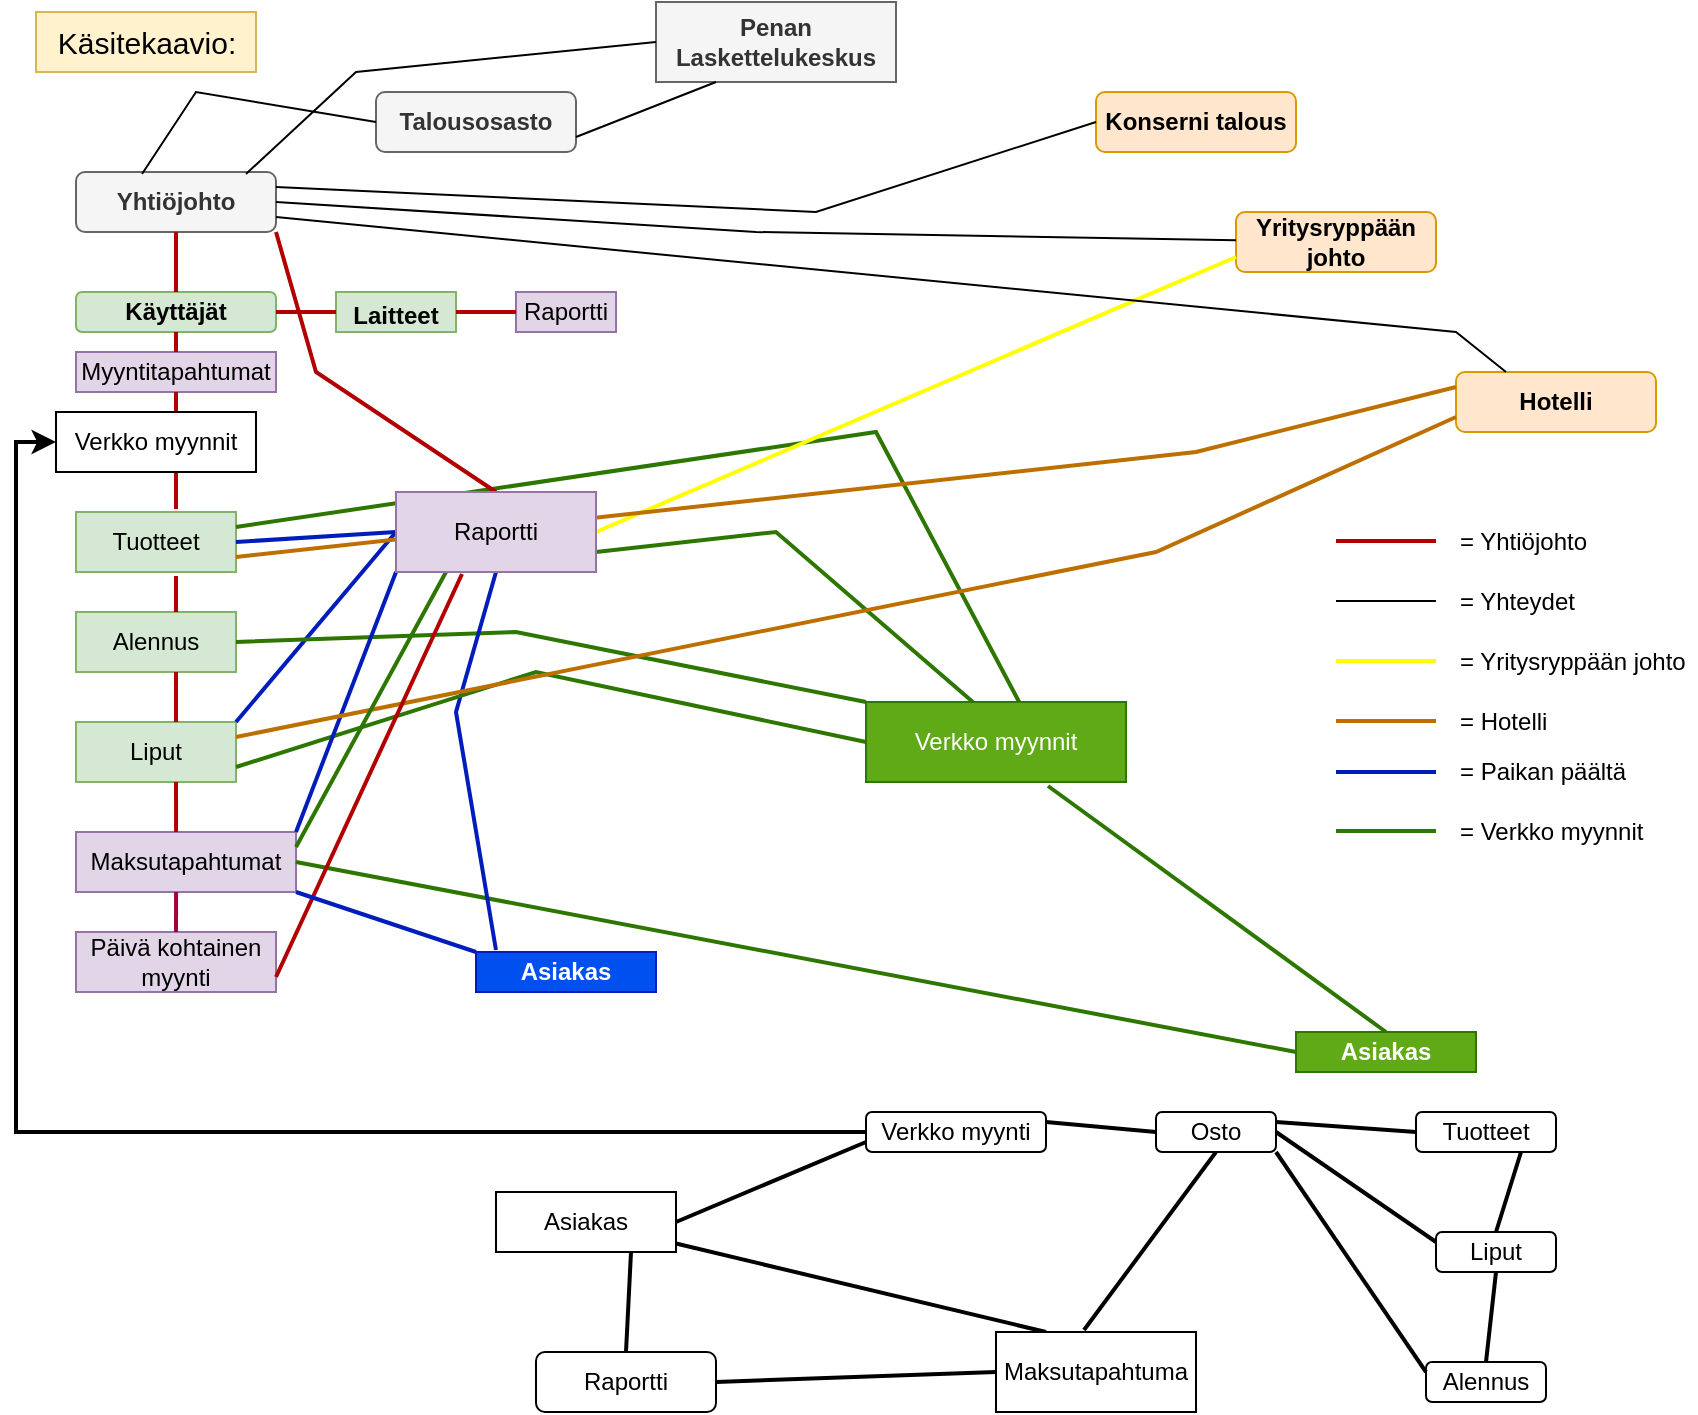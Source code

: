 <mxfile version="20.3.0" type="github">
  <diagram id="o_9UratccnNTIB895HP3" name="Page-1">
    <mxGraphModel dx="1718" dy="450" grid="1" gridSize="10" guides="1" tooltips="1" connect="1" arrows="1" fold="1" page="1" pageScale="1" pageWidth="850" pageHeight="1100" math="0" shadow="0">
      <root>
        <mxCell id="0" />
        <mxCell id="1" parent="0" />
        <mxCell id="fh2ef5qrdviW-wOhZryx-2" value="&lt;font style=&quot;vertical-align: inherit;&quot;&gt;&lt;font style=&quot;vertical-align: inherit;&quot;&gt;&lt;b&gt;Penan Laskettelukeskus&lt;/b&gt;&lt;/font&gt;&lt;/font&gt;" style="rounded=0;whiteSpace=wrap;html=1;fillColor=#f5f5f5;fontColor=#333333;strokeColor=#666666;" parent="1" vertex="1">
          <mxGeometry x="320" y="5" width="120" height="40" as="geometry" />
        </mxCell>
        <mxCell id="fh2ef5qrdviW-wOhZryx-3" value="&lt;font style=&quot;vertical-align: inherit;&quot;&gt;&lt;font style=&quot;vertical-align: inherit;&quot;&gt;&lt;b&gt;Yhtiöjohto&lt;/b&gt;&lt;/font&gt;&lt;/font&gt;" style="rounded=1;whiteSpace=wrap;html=1;fillColor=#f5f5f5;strokeColor=#666666;fontColor=#333333;" parent="1" vertex="1">
          <mxGeometry x="30" y="90" width="100" height="30" as="geometry" />
        </mxCell>
        <mxCell id="fh2ef5qrdviW-wOhZryx-4" value="&lt;font style=&quot;vertical-align: inherit;&quot;&gt;&lt;font style=&quot;vertical-align: inherit;&quot;&gt;&lt;b&gt;Talousosasto&lt;/b&gt;&lt;/font&gt;&lt;/font&gt;" style="rounded=1;whiteSpace=wrap;html=1;fillColor=#f5f5f5;strokeColor=#666666;fontColor=#333333;" parent="1" vertex="1">
          <mxGeometry x="180" y="50" width="100" height="30" as="geometry" />
        </mxCell>
        <mxCell id="fh2ef5qrdviW-wOhZryx-5" value="&lt;b&gt;Konserni talous&lt;/b&gt;" style="rounded=1;whiteSpace=wrap;html=1;fillColor=#ffe6cc;strokeColor=#d79b00;" parent="1" vertex="1">
          <mxGeometry x="540" y="50" width="100" height="30" as="geometry" />
        </mxCell>
        <mxCell id="wKo-8l9Y7tnVMGqr3Hxs-7" value="Liput" style="rounded=0;whiteSpace=wrap;html=1;fillColor=#d5e8d4;strokeColor=#82b366;" parent="1" vertex="1">
          <mxGeometry x="30" y="365" width="80" height="30" as="geometry" />
        </mxCell>
        <mxCell id="wKo-8l9Y7tnVMGqr3Hxs-18" value="&lt;b&gt;Asiakas&lt;/b&gt;" style="rounded=0;whiteSpace=wrap;html=1;fillColor=#0050ef;strokeColor=#001DBC;fontColor=#ffffff;" parent="1" vertex="1">
          <mxGeometry x="230" y="480" width="90" height="20" as="geometry" />
        </mxCell>
        <mxCell id="wKo-8l9Y7tnVMGqr3Hxs-21" value="&lt;b style=&quot;background-color: initial;&quot;&gt;&lt;font style=&quot;vertical-align: inherit;&quot;&gt;&lt;font style=&quot;vertical-align: inherit;&quot;&gt;Yritysryppään johto&lt;/font&gt;&lt;/font&gt;&lt;/b&gt;" style="rounded=1;whiteSpace=wrap;html=1;fillColor=#ffe6cc;strokeColor=#d79b00;" parent="1" vertex="1">
          <mxGeometry x="610" y="110" width="100" height="30" as="geometry" />
        </mxCell>
        <mxCell id="wKo-8l9Y7tnVMGqr3Hxs-22" value="&lt;font style=&quot;vertical-align: inherit;&quot;&gt;&lt;font style=&quot;vertical-align: inherit;&quot;&gt;&lt;font style=&quot;vertical-align: inherit;&quot;&gt;&lt;font style=&quot;vertical-align: inherit;&quot;&gt;&lt;b&gt;Hotelli&lt;/b&gt;&lt;/font&gt;&lt;/font&gt;&lt;/font&gt;&lt;/font&gt;" style="rounded=1;whiteSpace=wrap;html=1;fillColor=#ffe6cc;strokeColor=#d79b00;" parent="1" vertex="1">
          <mxGeometry x="720" y="190" width="100" height="30" as="geometry" />
        </mxCell>
        <mxCell id="wKo-8l9Y7tnVMGqr3Hxs-23" value="&lt;font style=&quot;vertical-align: inherit; font-size: 15px;&quot;&gt;&lt;font style=&quot;vertical-align: inherit; font-size: 15px;&quot;&gt;&lt;font style=&quot;vertical-align: inherit; font-size: 15px;&quot;&gt;&lt;font style=&quot;vertical-align: inherit; font-size: 15px;&quot;&gt;Käsitekaavio:&lt;/font&gt;&lt;/font&gt;&lt;/font&gt;&lt;/font&gt;" style="text;html=1;align=center;verticalAlign=middle;resizable=0;points=[];autosize=1;strokeColor=#d6b656;fillColor=#fff2cc;" parent="1" vertex="1">
          <mxGeometry x="10" y="10" width="110" height="30" as="geometry" />
        </mxCell>
        <mxCell id="wKo-8l9Y7tnVMGqr3Hxs-31" value="&lt;b&gt;&lt;font style=&quot;font-size: 12px;&quot;&gt;Laitteet&lt;/font&gt;&lt;/b&gt;" style="rounded=0;whiteSpace=wrap;html=1;fontSize=15;fillColor=#d5e8d4;strokeColor=#82b366;" parent="1" vertex="1">
          <mxGeometry x="160" y="150" width="60" height="20" as="geometry" />
        </mxCell>
        <mxCell id="wKo-8l9Y7tnVMGqr3Hxs-57" style="edgeStyle=orthogonalEdgeStyle;rounded=0;orthogonalLoop=1;jettySize=auto;html=1;exitX=0.5;exitY=1;exitDx=0;exitDy=0;fontSize=12;" parent="1" edge="1">
          <mxGeometry relative="1" as="geometry">
            <mxPoint x="55" y="190" as="sourcePoint" />
            <mxPoint x="55" y="190" as="targetPoint" />
          </mxGeometry>
        </mxCell>
        <mxCell id="wKo-8l9Y7tnVMGqr3Hxs-63" value="&lt;b&gt;Käyttäjät&lt;/b&gt;" style="rounded=1;whiteSpace=wrap;html=1;fontSize=12;fillColor=#d5e8d4;strokeColor=#82b366;" parent="1" vertex="1">
          <mxGeometry x="30" y="150" width="100" height="20" as="geometry" />
        </mxCell>
        <mxCell id="wKo-8l9Y7tnVMGqr3Hxs-68" value="Myyntitapahtumat" style="rounded=0;whiteSpace=wrap;html=1;fontSize=12;fillColor=#e1d5e7;strokeColor=#9673a6;" parent="1" vertex="1">
          <mxGeometry x="30" y="180" width="100" height="20" as="geometry" />
        </mxCell>
        <mxCell id="wKo-8l9Y7tnVMGqr3Hxs-69" value="&lt;font color=&quot;#ffffff&quot;&gt;Verkko myynnit&lt;/font&gt;" style="rounded=0;whiteSpace=wrap;html=1;fontSize=12;fillColor=#60a917;fontColor=#ffffff;strokeColor=#2D7600;" parent="1" vertex="1">
          <mxGeometry x="425" y="355" width="130" height="40" as="geometry" />
        </mxCell>
        <mxCell id="wKo-8l9Y7tnVMGqr3Hxs-70" value="Alennus" style="rounded=0;whiteSpace=wrap;html=1;fontSize=12;fillColor=#d5e8d4;strokeColor=#82b366;" parent="1" vertex="1">
          <mxGeometry x="30" y="310" width="80" height="30" as="geometry" />
        </mxCell>
        <mxCell id="wKo-8l9Y7tnVMGqr3Hxs-71" value="Tuotteet" style="rounded=0;whiteSpace=wrap;html=1;fontSize=12;fillColor=#d5e8d4;strokeColor=#82b366;" parent="1" vertex="1">
          <mxGeometry x="30" y="260" width="80" height="30" as="geometry" />
        </mxCell>
        <mxCell id="PhigeSH-98zZ38pXDgSj-7" value="Raportti" style="rounded=0;whiteSpace=wrap;html=1;fillColor=#e1d5e7;strokeColor=#9673a6;" parent="1" vertex="1">
          <mxGeometry x="250" y="150" width="50" height="20" as="geometry" />
        </mxCell>
        <mxCell id="PhigeSH-98zZ38pXDgSj-9" value="Maksutapahtumat" style="rounded=0;whiteSpace=wrap;html=1;fillColor=#e1d5e7;strokeColor=#9673a6;" parent="1" vertex="1">
          <mxGeometry x="30" y="420" width="110" height="30" as="geometry" />
        </mxCell>
        <mxCell id="PhigeSH-98zZ38pXDgSj-16" value="Päivä kohtainen myynti" style="rounded=0;whiteSpace=wrap;html=1;fillColor=#e1d5e7;strokeColor=#9673a6;" parent="1" vertex="1">
          <mxGeometry x="30" y="470" width="100" height="30" as="geometry" />
        </mxCell>
        <mxCell id="PhigeSH-98zZ38pXDgSj-22" value="" style="endArrow=none;html=1;rounded=0;entryX=0;entryY=0.5;entryDx=0;entryDy=0;exitX=1;exitY=0.5;exitDx=0;exitDy=0;fillColor=#e51400;strokeColor=#B20000;strokeWidth=2;" parent="1" source="wKo-8l9Y7tnVMGqr3Hxs-63" target="wKo-8l9Y7tnVMGqr3Hxs-31" edge="1">
          <mxGeometry width="50" height="50" relative="1" as="geometry">
            <mxPoint x="130" y="160" as="sourcePoint" />
            <mxPoint x="180" y="110" as="targetPoint" />
          </mxGeometry>
        </mxCell>
        <mxCell id="PhigeSH-98zZ38pXDgSj-24" value="" style="endArrow=none;html=1;rounded=0;entryX=0;entryY=0.5;entryDx=0;entryDy=0;exitX=1;exitY=0.5;exitDx=0;exitDy=0;fillColor=#e51400;strokeColor=#B20000;strokeWidth=2;" parent="1" source="wKo-8l9Y7tnVMGqr3Hxs-31" target="PhigeSH-98zZ38pXDgSj-7" edge="1">
          <mxGeometry width="50" height="50" relative="1" as="geometry">
            <mxPoint x="210" y="160" as="sourcePoint" />
            <mxPoint x="260" y="110" as="targetPoint" />
          </mxGeometry>
        </mxCell>
        <mxCell id="PhigeSH-98zZ38pXDgSj-26" value="" style="endArrow=none;html=1;rounded=0;exitX=0.5;exitY=0;exitDx=0;exitDy=0;entryX=0.5;entryY=1;entryDx=0;entryDy=0;fillColor=#e51400;strokeColor=#B20000;strokeWidth=2;" parent="1" source="wKo-8l9Y7tnVMGqr3Hxs-68" target="wKo-8l9Y7tnVMGqr3Hxs-63" edge="1">
          <mxGeometry width="50" height="50" relative="1" as="geometry">
            <mxPoint x="30" y="220" as="sourcePoint" />
            <mxPoint x="80" y="170" as="targetPoint" />
          </mxGeometry>
        </mxCell>
        <mxCell id="PhigeSH-98zZ38pXDgSj-27" value="" style="endArrow=none;html=1;rounded=0;entryX=0.5;entryY=1;entryDx=0;entryDy=0;exitX=0.625;exitY=-0.05;exitDx=0;exitDy=0;exitPerimeter=0;fillColor=#e51400;strokeColor=#B20000;strokeWidth=2;" parent="1" source="wKo-8l9Y7tnVMGqr3Hxs-71" target="wKo-8l9Y7tnVMGqr3Hxs-68" edge="1">
          <mxGeometry width="50" height="50" relative="1" as="geometry">
            <mxPoint x="80" y="240" as="sourcePoint" />
            <mxPoint x="80" y="210" as="targetPoint" />
          </mxGeometry>
        </mxCell>
        <mxCell id="PhigeSH-98zZ38pXDgSj-34" value="" style="endArrow=none;html=1;rounded=0;exitX=0.625;exitY=0;exitDx=0;exitDy=0;exitPerimeter=0;fillColor=#e51400;strokeColor=#B20000;entryX=0.625;entryY=1.067;entryDx=0;entryDy=0;entryPerimeter=0;strokeWidth=2;" parent="1" source="wKo-8l9Y7tnVMGqr3Hxs-70" target="wKo-8l9Y7tnVMGqr3Hxs-71" edge="1">
          <mxGeometry width="50" height="50" relative="1" as="geometry">
            <mxPoint x="30" y="290" as="sourcePoint" />
            <mxPoint x="80" y="240" as="targetPoint" />
          </mxGeometry>
        </mxCell>
        <mxCell id="PhigeSH-98zZ38pXDgSj-37" value="" style="endArrow=none;html=1;rounded=0;entryX=0.625;entryY=1;entryDx=0;entryDy=0;entryPerimeter=0;exitX=0.625;exitY=0;exitDx=0;exitDy=0;exitPerimeter=0;fillColor=#e51400;strokeColor=#B20000;strokeWidth=2;" parent="1" source="wKo-8l9Y7tnVMGqr3Hxs-7" target="wKo-8l9Y7tnVMGqr3Hxs-70" edge="1">
          <mxGeometry width="50" height="50" relative="1" as="geometry">
            <mxPoint x="80" y="320" as="sourcePoint" />
            <mxPoint x="80" y="280" as="targetPoint" />
          </mxGeometry>
        </mxCell>
        <mxCell id="PhigeSH-98zZ38pXDgSj-40" value="" style="endArrow=none;html=1;rounded=0;entryX=0.625;entryY=1;entryDx=0;entryDy=0;entryPerimeter=0;exitX=0.455;exitY=0;exitDx=0;exitDy=0;exitPerimeter=0;fillColor=#e51400;strokeColor=#B20000;strokeWidth=2;" parent="1" source="PhigeSH-98zZ38pXDgSj-9" target="wKo-8l9Y7tnVMGqr3Hxs-7" edge="1">
          <mxGeometry width="50" height="50" relative="1" as="geometry">
            <mxPoint x="80" y="410" as="sourcePoint" />
            <mxPoint x="120" y="340" as="targetPoint" />
          </mxGeometry>
        </mxCell>
        <mxCell id="PhigeSH-98zZ38pXDgSj-42" value="" style="endArrow=none;html=1;rounded=0;exitX=0;exitY=0.5;exitDx=0;exitDy=0;entryX=1;entryY=0.5;entryDx=0;entryDy=0;fillColor=#0050ef;strokeColor=#001DBC;strokeWidth=2;" parent="1" source="PhigeSH-98zZ38pXDgSj-8" target="wKo-8l9Y7tnVMGqr3Hxs-71" edge="1">
          <mxGeometry width="50" height="50" relative="1" as="geometry">
            <mxPoint x="60" y="280" as="sourcePoint" />
            <mxPoint x="110" y="230" as="targetPoint" />
          </mxGeometry>
        </mxCell>
        <mxCell id="PhigeSH-98zZ38pXDgSj-44" value="" style="endArrow=none;html=1;rounded=0;exitX=1;exitY=0;exitDx=0;exitDy=0;entryX=0;entryY=0.5;entryDx=0;entryDy=0;fillColor=#0050ef;strokeColor=#001DBC;strokeWidth=2;" parent="1" source="wKo-8l9Y7tnVMGqr3Hxs-7" target="PhigeSH-98zZ38pXDgSj-8" edge="1">
          <mxGeometry width="50" height="50" relative="1" as="geometry">
            <mxPoint x="110" y="300" as="sourcePoint" />
            <mxPoint x="160" y="250" as="targetPoint" />
          </mxGeometry>
        </mxCell>
        <mxCell id="PhigeSH-98zZ38pXDgSj-47" value="" style="endArrow=none;html=1;rounded=0;entryX=0;entryY=0.5;entryDx=0;entryDy=0;exitX=0.85;exitY=0.033;exitDx=0;exitDy=0;exitPerimeter=0;" parent="1" source="fh2ef5qrdviW-wOhZryx-3" target="fh2ef5qrdviW-wOhZryx-2" edge="1">
          <mxGeometry width="50" height="50" relative="1" as="geometry">
            <mxPoint x="100" y="80" as="sourcePoint" />
            <mxPoint x="280" y="20" as="targetPoint" />
            <Array as="points">
              <mxPoint x="170" y="40" />
            </Array>
          </mxGeometry>
        </mxCell>
        <mxCell id="PhigeSH-98zZ38pXDgSj-48" value="" style="endArrow=none;html=1;rounded=0;exitX=1;exitY=0.75;exitDx=0;exitDy=0;entryX=0.25;entryY=1;entryDx=0;entryDy=0;" parent="1" source="fh2ef5qrdviW-wOhZryx-4" target="fh2ef5qrdviW-wOhZryx-2" edge="1">
          <mxGeometry width="50" height="50" relative="1" as="geometry">
            <mxPoint x="260" y="95" as="sourcePoint" />
            <mxPoint x="300" y="40" as="targetPoint" />
            <Array as="points" />
          </mxGeometry>
        </mxCell>
        <mxCell id="PhigeSH-98zZ38pXDgSj-49" value="" style="endArrow=none;html=1;rounded=0;exitX=0.33;exitY=0.033;exitDx=0;exitDy=0;entryX=0;entryY=0.5;entryDx=0;entryDy=0;exitPerimeter=0;" parent="1" source="fh2ef5qrdviW-wOhZryx-3" target="fh2ef5qrdviW-wOhZryx-4" edge="1">
          <mxGeometry width="50" height="50" relative="1" as="geometry">
            <mxPoint x="150" y="140" as="sourcePoint" />
            <mxPoint x="200" y="90" as="targetPoint" />
            <Array as="points">
              <mxPoint x="90" y="50" />
            </Array>
          </mxGeometry>
        </mxCell>
        <mxCell id="PhigeSH-98zZ38pXDgSj-50" value="" style="endArrow=none;html=1;rounded=0;exitX=0.5;exitY=0;exitDx=0;exitDy=0;entryX=0.5;entryY=1;entryDx=0;entryDy=0;fillColor=#e51400;strokeColor=#B20000;strokeWidth=2;" parent="1" source="wKo-8l9Y7tnVMGqr3Hxs-63" target="fh2ef5qrdviW-wOhZryx-3" edge="1">
          <mxGeometry width="50" height="50" relative="1" as="geometry">
            <mxPoint x="30" y="160" as="sourcePoint" />
            <mxPoint x="80" y="110" as="targetPoint" />
          </mxGeometry>
        </mxCell>
        <mxCell id="PhigeSH-98zZ38pXDgSj-51" value="" style="endArrow=none;html=1;rounded=0;exitX=1;exitY=0.5;exitDx=0;exitDy=0;entryX=0;entryY=0.5;entryDx=0;entryDy=0;fillColor=#60a917;strokeColor=#2D7600;strokeWidth=2;" parent="1" source="PhigeSH-98zZ38pXDgSj-9" target="PhigeSH-98zZ38pXDgSj-61" edge="1">
          <mxGeometry width="50" height="50" relative="1" as="geometry">
            <mxPoint x="360" y="350" as="sourcePoint" />
            <mxPoint x="370" y="310" as="targetPoint" />
            <Array as="points" />
          </mxGeometry>
        </mxCell>
        <mxCell id="PhigeSH-98zZ38pXDgSj-52" value="" style="endArrow=none;html=1;rounded=0;exitX=1;exitY=0.5;exitDx=0;exitDy=0;entryX=0;entryY=0;entryDx=0;entryDy=0;fillColor=#60a917;strokeColor=#2D7600;strokeWidth=2;" parent="1" source="wKo-8l9Y7tnVMGqr3Hxs-70" target="wKo-8l9Y7tnVMGqr3Hxs-69" edge="1">
          <mxGeometry width="50" height="50" relative="1" as="geometry">
            <mxPoint x="370" y="360" as="sourcePoint" />
            <mxPoint x="420" y="310" as="targetPoint" />
            <Array as="points">
              <mxPoint x="250" y="320" />
            </Array>
          </mxGeometry>
        </mxCell>
        <mxCell id="PhigeSH-98zZ38pXDgSj-54" value="" style="endArrow=none;html=1;rounded=0;entryX=0.111;entryY=-0.05;entryDx=0;entryDy=0;exitX=0.5;exitY=1;exitDx=0;exitDy=0;fillColor=#0050ef;strokeColor=#001DBC;strokeWidth=2;entryPerimeter=0;" parent="1" source="PhigeSH-98zZ38pXDgSj-8" target="wKo-8l9Y7tnVMGqr3Hxs-18" edge="1">
          <mxGeometry width="50" height="50" relative="1" as="geometry">
            <mxPoint x="220" y="280" as="sourcePoint" />
            <mxPoint x="410" y="360" as="targetPoint" />
            <Array as="points">
              <mxPoint x="220" y="360" />
            </Array>
          </mxGeometry>
        </mxCell>
        <mxCell id="PhigeSH-98zZ38pXDgSj-55" value="" style="endArrow=none;html=1;rounded=0;entryX=0.7;entryY=1.05;entryDx=0;entryDy=0;exitX=0.5;exitY=0;exitDx=0;exitDy=0;entryPerimeter=0;fillColor=#60a917;strokeColor=#2D7600;strokeWidth=2;" parent="1" source="PhigeSH-98zZ38pXDgSj-61" target="wKo-8l9Y7tnVMGqr3Hxs-69" edge="1">
          <mxGeometry width="50" height="50" relative="1" as="geometry">
            <mxPoint x="410" y="370" as="sourcePoint" />
            <mxPoint x="460" y="320" as="targetPoint" />
            <Array as="points" />
          </mxGeometry>
        </mxCell>
        <mxCell id="PhigeSH-98zZ38pXDgSj-56" value="" style="endArrow=none;html=1;rounded=0;entryX=0.589;entryY=0;entryDx=0;entryDy=0;entryPerimeter=0;fillColor=#60a917;strokeColor=#2D7600;strokeWidth=2;startArrow=none;exitX=1;exitY=0.25;exitDx=0;exitDy=0;" parent="1" source="wKo-8l9Y7tnVMGqr3Hxs-71" target="wKo-8l9Y7tnVMGqr3Hxs-69" edge="1">
          <mxGeometry width="50" height="50" relative="1" as="geometry">
            <mxPoint x="290" y="200" as="sourcePoint" />
            <mxPoint x="430" y="310" as="targetPoint" />
            <Array as="points">
              <mxPoint x="430" y="220" />
            </Array>
          </mxGeometry>
        </mxCell>
        <mxCell id="PhigeSH-98zZ38pXDgSj-57" value="" style="endArrow=none;html=1;rounded=0;exitX=1;exitY=0.75;exitDx=0;exitDy=0;entryX=0;entryY=0.5;entryDx=0;entryDy=0;fillColor=#60a917;strokeColor=#2D7600;strokeWidth=2;" parent="1" source="wKo-8l9Y7tnVMGqr3Hxs-7" target="wKo-8l9Y7tnVMGqr3Hxs-69" edge="1">
          <mxGeometry width="50" height="50" relative="1" as="geometry">
            <mxPoint x="360" y="360" as="sourcePoint" />
            <mxPoint x="410" y="310" as="targetPoint" />
            <Array as="points">
              <mxPoint x="260" y="340" />
            </Array>
          </mxGeometry>
        </mxCell>
        <mxCell id="PhigeSH-98zZ38pXDgSj-58" value="" style="endArrow=none;html=1;rounded=0;exitX=1;exitY=0;exitDx=0;exitDy=0;entryX=0;entryY=1;entryDx=0;entryDy=0;fillColor=#0050ef;strokeColor=#001DBC;strokeWidth=2;" parent="1" source="PhigeSH-98zZ38pXDgSj-9" target="PhigeSH-98zZ38pXDgSj-8" edge="1">
          <mxGeometry width="50" height="50" relative="1" as="geometry">
            <mxPoint x="130" y="320" as="sourcePoint" />
            <mxPoint x="180" y="280" as="targetPoint" />
          </mxGeometry>
        </mxCell>
        <mxCell id="PhigeSH-98zZ38pXDgSj-59" value="" style="endArrow=none;html=1;rounded=0;entryX=1;entryY=1;entryDx=0;entryDy=0;exitX=0.5;exitY=0;exitDx=0;exitDy=0;fillColor=#e51400;strokeColor=#B20000;strokeWidth=2;" parent="1" source="PhigeSH-98zZ38pXDgSj-8" target="fh2ef5qrdviW-wOhZryx-3" edge="1">
          <mxGeometry width="50" height="50" relative="1" as="geometry">
            <mxPoint x="240" y="160" as="sourcePoint" />
            <mxPoint x="290" y="110" as="targetPoint" />
            <Array as="points">
              <mxPoint x="150" y="190" />
            </Array>
          </mxGeometry>
        </mxCell>
        <mxCell id="PhigeSH-98zZ38pXDgSj-60" value="" style="endArrow=none;html=1;rounded=0;exitX=1;exitY=0.5;exitDx=0;exitDy=0;entryX=0;entryY=0.75;entryDx=0;entryDy=0;fillColor=#ffff88;strokeColor=#FFFF00;strokeWidth=2;" parent="1" source="PhigeSH-98zZ38pXDgSj-8" target="wKo-8l9Y7tnVMGqr3Hxs-21" edge="1">
          <mxGeometry width="50" height="50" relative="1" as="geometry">
            <mxPoint x="590" y="170" as="sourcePoint" />
            <mxPoint x="640" y="120" as="targetPoint" />
          </mxGeometry>
        </mxCell>
        <mxCell id="PhigeSH-98zZ38pXDgSj-61" value="&lt;b&gt;Asiakas&lt;/b&gt;" style="rounded=0;whiteSpace=wrap;html=1;fillColor=#60a917;fontColor=#ffffff;strokeColor=#2D7600;" parent="1" vertex="1">
          <mxGeometry x="640" y="520" width="90" height="20" as="geometry" />
        </mxCell>
        <mxCell id="PhigeSH-98zZ38pXDgSj-62" value="" style="endArrow=none;html=1;rounded=0;exitX=1;exitY=0.75;exitDx=0;exitDy=0;entryX=0.411;entryY=0;entryDx=0;entryDy=0;entryPerimeter=0;fillColor=#60a917;strokeColor=#2D7600;strokeWidth=2;" parent="1" source="PhigeSH-98zZ38pXDgSj-8" target="wKo-8l9Y7tnVMGqr3Hxs-69" edge="1">
          <mxGeometry width="50" height="50" relative="1" as="geometry">
            <mxPoint x="370" y="360" as="sourcePoint" />
            <mxPoint x="420" y="310" as="targetPoint" />
            <Array as="points">
              <mxPoint x="380" y="270" />
            </Array>
          </mxGeometry>
        </mxCell>
        <mxCell id="PhigeSH-98zZ38pXDgSj-63" value="" style="endArrow=none;html=1;rounded=0;entryX=0;entryY=0.75;entryDx=0;entryDy=0;exitX=1;exitY=0.25;exitDx=0;exitDy=0;fillColor=#f0a30a;strokeColor=#BD7000;strokeWidth=2;" parent="1" source="wKo-8l9Y7tnVMGqr3Hxs-7" target="wKo-8l9Y7tnVMGqr3Hxs-22" edge="1">
          <mxGeometry width="50" height="50" relative="1" as="geometry">
            <mxPoint x="400" y="290" as="sourcePoint" />
            <mxPoint x="450" y="240" as="targetPoint" />
            <Array as="points">
              <mxPoint x="570" y="280" />
            </Array>
          </mxGeometry>
        </mxCell>
        <mxCell id="PhigeSH-98zZ38pXDgSj-64" value="" style="endArrow=none;html=1;rounded=0;entryX=0;entryY=0.25;entryDx=0;entryDy=0;exitX=1;exitY=0.75;exitDx=0;exitDy=0;fillColor=#f0a30a;strokeColor=#BD7000;strokeWidth=2;" parent="1" source="wKo-8l9Y7tnVMGqr3Hxs-71" target="wKo-8l9Y7tnVMGqr3Hxs-22" edge="1">
          <mxGeometry width="50" height="50" relative="1" as="geometry">
            <mxPoint x="440" y="240" as="sourcePoint" />
            <mxPoint x="450" y="240" as="targetPoint" />
            <Array as="points">
              <mxPoint x="590" y="230" />
            </Array>
          </mxGeometry>
        </mxCell>
        <mxCell id="PhigeSH-98zZ38pXDgSj-66" value="" style="endArrow=none;html=1;rounded=0;exitX=1;exitY=0.25;exitDx=0;exitDy=0;entryX=0;entryY=0.5;entryDx=0;entryDy=0;" parent="1" source="fh2ef5qrdviW-wOhZryx-3" target="fh2ef5qrdviW-wOhZryx-5" edge="1">
          <mxGeometry width="50" height="50" relative="1" as="geometry">
            <mxPoint x="490" y="120" as="sourcePoint" />
            <mxPoint x="540" y="70" as="targetPoint" />
            <Array as="points">
              <mxPoint x="400" y="110" />
            </Array>
          </mxGeometry>
        </mxCell>
        <mxCell id="PhigeSH-98zZ38pXDgSj-67" value="" style="endArrow=none;html=1;rounded=0;exitX=1;exitY=0.5;exitDx=0;exitDy=0;" parent="1" source="fh2ef5qrdviW-wOhZryx-3" target="wKo-8l9Y7tnVMGqr3Hxs-21" edge="1">
          <mxGeometry width="50" height="50" relative="1" as="geometry">
            <mxPoint x="590" y="170" as="sourcePoint" />
            <mxPoint x="640" y="120" as="targetPoint" />
            <Array as="points">
              <mxPoint x="370" y="120" />
            </Array>
          </mxGeometry>
        </mxCell>
        <mxCell id="PhigeSH-98zZ38pXDgSj-68" value="" style="endArrow=none;html=1;rounded=0;exitX=1;exitY=0.75;exitDx=0;exitDy=0;entryX=0.25;entryY=0;entryDx=0;entryDy=0;strokeColor=#000000;" parent="1" source="fh2ef5qrdviW-wOhZryx-3" target="wKo-8l9Y7tnVMGqr3Hxs-22" edge="1">
          <mxGeometry width="50" height="50" relative="1" as="geometry">
            <mxPoint x="690" y="240" as="sourcePoint" />
            <mxPoint x="740" y="200" as="targetPoint" />
            <Array as="points">
              <mxPoint x="720" y="170" />
            </Array>
          </mxGeometry>
        </mxCell>
        <mxCell id="PhigeSH-98zZ38pXDgSj-71" value="" style="endArrow=none;html=1;rounded=0;strokeWidth=2;fontColor=#FFFFFF;fillColor=#0050ef;strokeColor=#001DBC;" parent="1" edge="1">
          <mxGeometry width="50" height="50" relative="1" as="geometry">
            <mxPoint x="660" y="390" as="sourcePoint" />
            <mxPoint x="710" y="390" as="targetPoint" />
          </mxGeometry>
        </mxCell>
        <mxCell id="PhigeSH-98zZ38pXDgSj-72" value="&lt;font color=&quot;#000000&quot;&gt;= Paikan päältä&lt;/font&gt;" style="text;html=1;strokeColor=none;fillColor=none;align=left;verticalAlign=middle;whiteSpace=wrap;rounded=0;fontColor=#FFFFFF;" parent="1" vertex="1">
          <mxGeometry x="720" y="375" width="90" height="30" as="geometry" />
        </mxCell>
        <mxCell id="PhigeSH-98zZ38pXDgSj-73" value="" style="endArrow=none;html=1;rounded=0;strokeWidth=2;fontColor=#000000;fillColor=#60a917;strokeColor=#2D7600;" parent="1" edge="1">
          <mxGeometry width="50" height="50" relative="1" as="geometry">
            <mxPoint x="660" y="419.5" as="sourcePoint" />
            <mxPoint x="710" y="419.5" as="targetPoint" />
          </mxGeometry>
        </mxCell>
        <mxCell id="PhigeSH-98zZ38pXDgSj-74" value="= Verkko myynnit" style="text;html=1;strokeColor=none;fillColor=none;align=left;verticalAlign=middle;whiteSpace=wrap;rounded=0;fontColor=#000000;" parent="1" vertex="1">
          <mxGeometry x="720" y="405" width="100" height="30" as="geometry" />
        </mxCell>
        <mxCell id="PhigeSH-98zZ38pXDgSj-75" value="" style="endArrow=none;html=1;rounded=0;strokeWidth=2;fontColor=#000000;fillColor=#e51400;strokeColor=#B20000;" parent="1" edge="1">
          <mxGeometry width="50" height="50" relative="1" as="geometry">
            <mxPoint x="660" y="274.5" as="sourcePoint" />
            <mxPoint x="710" y="274.5" as="targetPoint" />
            <Array as="points">
              <mxPoint x="680" y="274.5" />
            </Array>
          </mxGeometry>
        </mxCell>
        <mxCell id="PhigeSH-98zZ38pXDgSj-76" value="= Yhtiöjohto" style="text;html=1;strokeColor=none;fillColor=none;align=left;verticalAlign=middle;whiteSpace=wrap;rounded=0;fontColor=#000000;" parent="1" vertex="1">
          <mxGeometry x="720" y="260" width="80" height="30" as="geometry" />
        </mxCell>
        <mxCell id="PhigeSH-98zZ38pXDgSj-77" value="" style="endArrow=none;html=1;rounded=0;strokeWidth=2;fontColor=#000000;fillColor=#f0a30a;strokeColor=#BD7000;" parent="1" edge="1">
          <mxGeometry width="50" height="50" relative="1" as="geometry">
            <mxPoint x="660" y="364.5" as="sourcePoint" />
            <mxPoint x="710" y="364.5" as="targetPoint" />
          </mxGeometry>
        </mxCell>
        <mxCell id="PhigeSH-98zZ38pXDgSj-78" value="= Hotelli" style="text;html=1;strokeColor=none;fillColor=none;align=left;verticalAlign=middle;whiteSpace=wrap;rounded=0;fontColor=#000000;" parent="1" vertex="1">
          <mxGeometry x="720" y="350" width="90" height="30" as="geometry" />
        </mxCell>
        <mxCell id="PhigeSH-98zZ38pXDgSj-79" value="" style="endArrow=none;html=1;rounded=0;strokeColor=#A50040;strokeWidth=2;fontColor=#000000;exitX=0.5;exitY=0;exitDx=0;exitDy=0;entryX=0.455;entryY=1;entryDx=0;entryDy=0;entryPerimeter=0;" parent="1" source="PhigeSH-98zZ38pXDgSj-16" target="PhigeSH-98zZ38pXDgSj-9" edge="1">
          <mxGeometry width="50" height="50" relative="1" as="geometry">
            <mxPoint x="30" y="430" as="sourcePoint" />
            <mxPoint x="80" y="380" as="targetPoint" />
          </mxGeometry>
        </mxCell>
        <mxCell id="PhigeSH-98zZ38pXDgSj-82" value="" style="endArrow=none;html=1;rounded=0;strokeColor=#B20000;strokeWidth=2;fontColor=#000000;exitX=1;exitY=0.75;exitDx=0;exitDy=0;fillColor=#e51400;entryX=0.33;entryY=1.025;entryDx=0;entryDy=0;entryPerimeter=0;" parent="1" source="PhigeSH-98zZ38pXDgSj-16" target="PhigeSH-98zZ38pXDgSj-8" edge="1">
          <mxGeometry width="50" height="50" relative="1" as="geometry">
            <mxPoint x="160" y="330" as="sourcePoint" />
            <mxPoint x="210" y="280" as="targetPoint" />
          </mxGeometry>
        </mxCell>
        <mxCell id="PhigeSH-98zZ38pXDgSj-84" value="" style="endArrow=none;html=1;rounded=0;strokeColor=#000000;strokeWidth=1;fontColor=#000000;" parent="1" edge="1">
          <mxGeometry width="50" height="50" relative="1" as="geometry">
            <mxPoint x="660" y="304.5" as="sourcePoint" />
            <mxPoint x="710" y="304.5" as="targetPoint" />
            <Array as="points">
              <mxPoint x="690" y="304.5" />
            </Array>
          </mxGeometry>
        </mxCell>
        <mxCell id="PhigeSH-98zZ38pXDgSj-85" value="= Yhteydet" style="text;html=1;strokeColor=none;fillColor=none;align=left;verticalAlign=middle;whiteSpace=wrap;rounded=0;fontColor=#000000;" parent="1" vertex="1">
          <mxGeometry x="720" y="290" width="90" height="30" as="geometry" />
        </mxCell>
        <mxCell id="PhigeSH-98zZ38pXDgSj-88" value="" style="endArrow=none;html=1;rounded=0;strokeColor=#FFFF00;strokeWidth=2;fontColor=#000000;" parent="1" edge="1">
          <mxGeometry width="50" height="50" relative="1" as="geometry">
            <mxPoint x="660" y="334.5" as="sourcePoint" />
            <mxPoint x="710" y="334.5" as="targetPoint" />
            <Array as="points">
              <mxPoint x="680" y="334.5" />
            </Array>
          </mxGeometry>
        </mxCell>
        <mxCell id="PhigeSH-98zZ38pXDgSj-89" value="= Yritysryppään johto" style="text;html=1;strokeColor=none;fillColor=none;align=left;verticalAlign=middle;whiteSpace=wrap;rounded=0;fontColor=#000000;" parent="1" vertex="1">
          <mxGeometry x="720" y="320" width="120" height="30" as="geometry" />
        </mxCell>
        <mxCell id="cxN2-gE-vDgpPjRlspKN-3" value="" style="endArrow=none;html=1;rounded=0;exitX=1;exitY=1;exitDx=0;exitDy=0;strokeWidth=2;fillColor=#0050ef;strokeColor=#001DBC;entryX=0;entryY=0;entryDx=0;entryDy=0;" edge="1" parent="1" source="PhigeSH-98zZ38pXDgSj-9" target="wKo-8l9Y7tnVMGqr3Hxs-18">
          <mxGeometry width="50" height="50" relative="1" as="geometry">
            <mxPoint x="160" y="470" as="sourcePoint" />
            <mxPoint x="210" y="420" as="targetPoint" />
          </mxGeometry>
        </mxCell>
        <mxCell id="cxN2-gE-vDgpPjRlspKN-4" value="" style="endArrow=none;html=1;rounded=0;strokeWidth=2;exitX=1;exitY=0.25;exitDx=0;exitDy=0;fillColor=#60a917;strokeColor=#2D7600;entryX=0.25;entryY=1;entryDx=0;entryDy=0;" edge="1" parent="1" source="PhigeSH-98zZ38pXDgSj-9" target="PhigeSH-98zZ38pXDgSj-8">
          <mxGeometry width="50" height="50" relative="1" as="geometry">
            <mxPoint x="180" y="300" as="sourcePoint" />
            <mxPoint x="200" y="280" as="targetPoint" />
            <Array as="points" />
          </mxGeometry>
        </mxCell>
        <mxCell id="PhigeSH-98zZ38pXDgSj-8" value="Raportti" style="rounded=0;whiteSpace=wrap;html=1;fillColor=#e1d5e7;strokeColor=#9673a6;" parent="1" vertex="1">
          <mxGeometry x="190" y="250" width="100" height="40" as="geometry" />
        </mxCell>
        <mxCell id="cxN2-gE-vDgpPjRlspKN-8" value="Tuotteet" style="rounded=1;whiteSpace=wrap;html=1;" vertex="1" parent="1">
          <mxGeometry x="700" y="560" width="70" height="20" as="geometry" />
        </mxCell>
        <mxCell id="cxN2-gE-vDgpPjRlspKN-9" value="Alennus" style="rounded=1;whiteSpace=wrap;html=1;" vertex="1" parent="1">
          <mxGeometry x="705" y="685" width="60" height="20" as="geometry" />
        </mxCell>
        <mxCell id="cxN2-gE-vDgpPjRlspKN-10" value="Liput" style="rounded=1;whiteSpace=wrap;html=1;" vertex="1" parent="1">
          <mxGeometry x="710" y="620" width="60" height="20" as="geometry" />
        </mxCell>
        <mxCell id="cxN2-gE-vDgpPjRlspKN-15" value="Raportti" style="rounded=1;whiteSpace=wrap;html=1;" vertex="1" parent="1">
          <mxGeometry x="260" y="680" width="90" height="30" as="geometry" />
        </mxCell>
        <mxCell id="cxN2-gE-vDgpPjRlspKN-36" style="edgeStyle=orthogonalEdgeStyle;rounded=0;orthogonalLoop=1;jettySize=auto;html=1;entryX=0;entryY=0.5;entryDx=0;entryDy=0;strokeWidth=2;" edge="1" parent="1" source="cxN2-gE-vDgpPjRlspKN-16" target="cxN2-gE-vDgpPjRlspKN-37">
          <mxGeometry relative="1" as="geometry" />
        </mxCell>
        <mxCell id="cxN2-gE-vDgpPjRlspKN-16" value="Verkko myynti" style="rounded=1;whiteSpace=wrap;html=1;" vertex="1" parent="1">
          <mxGeometry x="425" y="560" width="90" height="20" as="geometry" />
        </mxCell>
        <mxCell id="cxN2-gE-vDgpPjRlspKN-18" value="Asiakas" style="rounded=0;whiteSpace=wrap;html=1;" vertex="1" parent="1">
          <mxGeometry x="240" y="600" width="90" height="30" as="geometry" />
        </mxCell>
        <mxCell id="cxN2-gE-vDgpPjRlspKN-24" value="" style="endArrow=none;html=1;rounded=0;strokeWidth=2;entryX=0;entryY=0.75;entryDx=0;entryDy=0;exitX=1;exitY=0.5;exitDx=0;exitDy=0;" edge="1" parent="1" source="cxN2-gE-vDgpPjRlspKN-18" target="cxN2-gE-vDgpPjRlspKN-16">
          <mxGeometry width="50" height="50" relative="1" as="geometry">
            <mxPoint x="400" y="660" as="sourcePoint" />
            <mxPoint x="450" y="610" as="targetPoint" />
          </mxGeometry>
        </mxCell>
        <mxCell id="cxN2-gE-vDgpPjRlspKN-26" value="" style="endArrow=none;html=1;rounded=0;strokeWidth=2;entryX=0;entryY=0.5;entryDx=0;entryDy=0;exitX=1;exitY=0.25;exitDx=0;exitDy=0;" edge="1" parent="1" source="cxN2-gE-vDgpPjRlspKN-42" target="cxN2-gE-vDgpPjRlspKN-8">
          <mxGeometry width="50" height="50" relative="1" as="geometry">
            <mxPoint x="400" y="660" as="sourcePoint" />
            <mxPoint x="450" y="610" as="targetPoint" />
          </mxGeometry>
        </mxCell>
        <mxCell id="cxN2-gE-vDgpPjRlspKN-30" value="" style="endArrow=none;html=1;rounded=0;strokeWidth=2;entryX=0.5;entryY=1;entryDx=0;entryDy=0;exitX=0.44;exitY=-0.025;exitDx=0;exitDy=0;exitPerimeter=0;" edge="1" parent="1" source="cxN2-gE-vDgpPjRlspKN-45" target="cxN2-gE-vDgpPjRlspKN-42">
          <mxGeometry width="50" height="50" relative="1" as="geometry">
            <mxPoint x="537.5" y="690" as="sourcePoint" />
            <mxPoint x="450" y="610" as="targetPoint" />
          </mxGeometry>
        </mxCell>
        <mxCell id="cxN2-gE-vDgpPjRlspKN-31" value="" style="endArrow=none;html=1;rounded=0;strokeWidth=2;entryX=0;entryY=0.5;entryDx=0;entryDy=0;exitX=1;exitY=0.5;exitDx=0;exitDy=0;" edge="1" parent="1" source="cxN2-gE-vDgpPjRlspKN-15" target="cxN2-gE-vDgpPjRlspKN-45">
          <mxGeometry width="50" height="50" relative="1" as="geometry">
            <mxPoint x="400" y="660" as="sourcePoint" />
            <mxPoint x="485" y="697.5" as="targetPoint" />
          </mxGeometry>
        </mxCell>
        <mxCell id="cxN2-gE-vDgpPjRlspKN-32" value="" style="endArrow=none;html=1;rounded=0;strokeWidth=2;entryX=0.75;entryY=1;entryDx=0;entryDy=0;exitX=0.5;exitY=0;exitDx=0;exitDy=0;" edge="1" parent="1" source="cxN2-gE-vDgpPjRlspKN-15" target="cxN2-gE-vDgpPjRlspKN-18">
          <mxGeometry width="50" height="50" relative="1" as="geometry">
            <mxPoint x="400" y="660" as="sourcePoint" />
            <mxPoint x="450" y="610" as="targetPoint" />
          </mxGeometry>
        </mxCell>
        <mxCell id="cxN2-gE-vDgpPjRlspKN-33" value="" style="endArrow=none;html=1;rounded=0;strokeWidth=2;entryX=0;entryY=0.25;entryDx=0;entryDy=0;exitX=1;exitY=0.5;exitDx=0;exitDy=0;" edge="1" parent="1" source="cxN2-gE-vDgpPjRlspKN-42" target="cxN2-gE-vDgpPjRlspKN-10">
          <mxGeometry width="50" height="50" relative="1" as="geometry">
            <mxPoint x="610" y="580" as="sourcePoint" />
            <mxPoint x="500" y="600" as="targetPoint" />
          </mxGeometry>
        </mxCell>
        <mxCell id="cxN2-gE-vDgpPjRlspKN-34" value="" style="endArrow=none;html=1;rounded=0;strokeWidth=2;entryX=0;entryY=0.25;entryDx=0;entryDy=0;exitX=1;exitY=1;exitDx=0;exitDy=0;" edge="1" parent="1" source="cxN2-gE-vDgpPjRlspKN-42" target="cxN2-gE-vDgpPjRlspKN-9">
          <mxGeometry width="50" height="50" relative="1" as="geometry">
            <mxPoint x="400" y="560" as="sourcePoint" />
            <mxPoint x="450" y="510" as="targetPoint" />
          </mxGeometry>
        </mxCell>
        <mxCell id="cxN2-gE-vDgpPjRlspKN-35" value="" style="endArrow=none;html=1;rounded=0;strokeWidth=2;entryX=0.25;entryY=0;entryDx=0;entryDy=0;" edge="1" parent="1" source="cxN2-gE-vDgpPjRlspKN-18" target="cxN2-gE-vDgpPjRlspKN-45">
          <mxGeometry width="50" height="50" relative="1" as="geometry">
            <mxPoint x="400" y="560" as="sourcePoint" />
            <mxPoint x="511.25" y="690" as="targetPoint" />
          </mxGeometry>
        </mxCell>
        <mxCell id="cxN2-gE-vDgpPjRlspKN-37" value="Verkko myynnit" style="rounded=0;whiteSpace=wrap;html=1;" vertex="1" parent="1">
          <mxGeometry x="20" y="210" width="100" height="30" as="geometry" />
        </mxCell>
        <mxCell id="cxN2-gE-vDgpPjRlspKN-42" value="Osto" style="rounded=1;whiteSpace=wrap;html=1;" vertex="1" parent="1">
          <mxGeometry x="570" y="560" width="60" height="20" as="geometry" />
        </mxCell>
        <mxCell id="cxN2-gE-vDgpPjRlspKN-43" value="" style="endArrow=none;html=1;rounded=0;strokeWidth=2;entryX=0;entryY=0.5;entryDx=0;entryDy=0;exitX=1;exitY=0.25;exitDx=0;exitDy=0;" edge="1" parent="1" source="cxN2-gE-vDgpPjRlspKN-16" target="cxN2-gE-vDgpPjRlspKN-42">
          <mxGeometry width="50" height="50" relative="1" as="geometry">
            <mxPoint x="400" y="560" as="sourcePoint" />
            <mxPoint x="450" y="510" as="targetPoint" />
          </mxGeometry>
        </mxCell>
        <mxCell id="cxN2-gE-vDgpPjRlspKN-45" value="Maksutapahtuma" style="rounded=0;whiteSpace=wrap;html=1;" vertex="1" parent="1">
          <mxGeometry x="490" y="670" width="100" height="40" as="geometry" />
        </mxCell>
        <mxCell id="cxN2-gE-vDgpPjRlspKN-46" value="" style="endArrow=none;html=1;rounded=0;strokeWidth=2;entryX=0.75;entryY=1;entryDx=0;entryDy=0;exitX=0.5;exitY=0;exitDx=0;exitDy=0;" edge="1" parent="1" source="cxN2-gE-vDgpPjRlspKN-10" target="cxN2-gE-vDgpPjRlspKN-8">
          <mxGeometry width="50" height="50" relative="1" as="geometry">
            <mxPoint x="400" y="560" as="sourcePoint" />
            <mxPoint x="450" y="510" as="targetPoint" />
          </mxGeometry>
        </mxCell>
        <mxCell id="cxN2-gE-vDgpPjRlspKN-47" value="" style="endArrow=none;html=1;rounded=0;strokeWidth=2;entryX=0.5;entryY=1;entryDx=0;entryDy=0;exitX=0.5;exitY=0;exitDx=0;exitDy=0;" edge="1" parent="1" source="cxN2-gE-vDgpPjRlspKN-9" target="cxN2-gE-vDgpPjRlspKN-10">
          <mxGeometry width="50" height="50" relative="1" as="geometry">
            <mxPoint x="400" y="560" as="sourcePoint" />
            <mxPoint x="450" y="510" as="targetPoint" />
          </mxGeometry>
        </mxCell>
      </root>
    </mxGraphModel>
  </diagram>
</mxfile>
